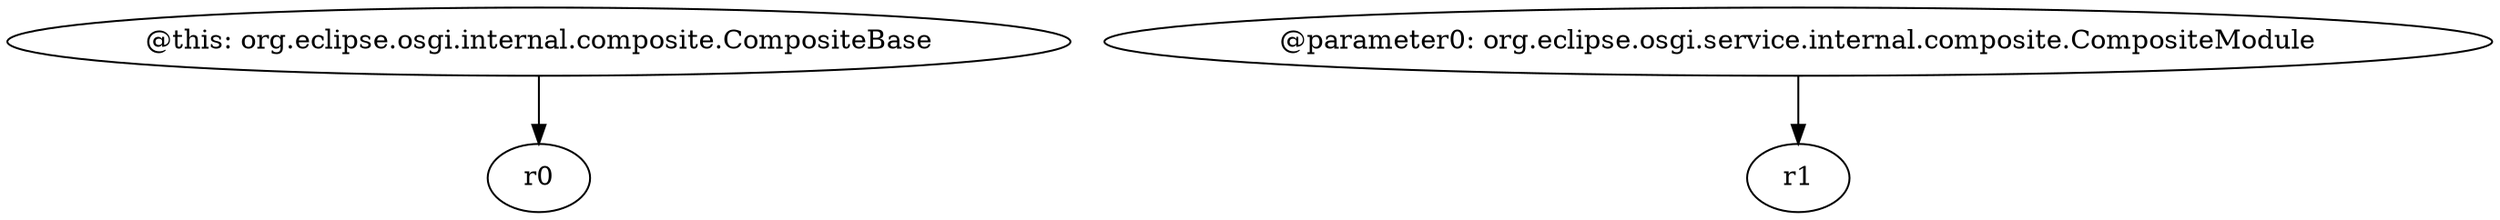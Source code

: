 digraph g {
0[label="@this: org.eclipse.osgi.internal.composite.CompositeBase"]
1[label="r0"]
0->1[label=""]
2[label="@parameter0: org.eclipse.osgi.service.internal.composite.CompositeModule"]
3[label="r1"]
2->3[label=""]
}